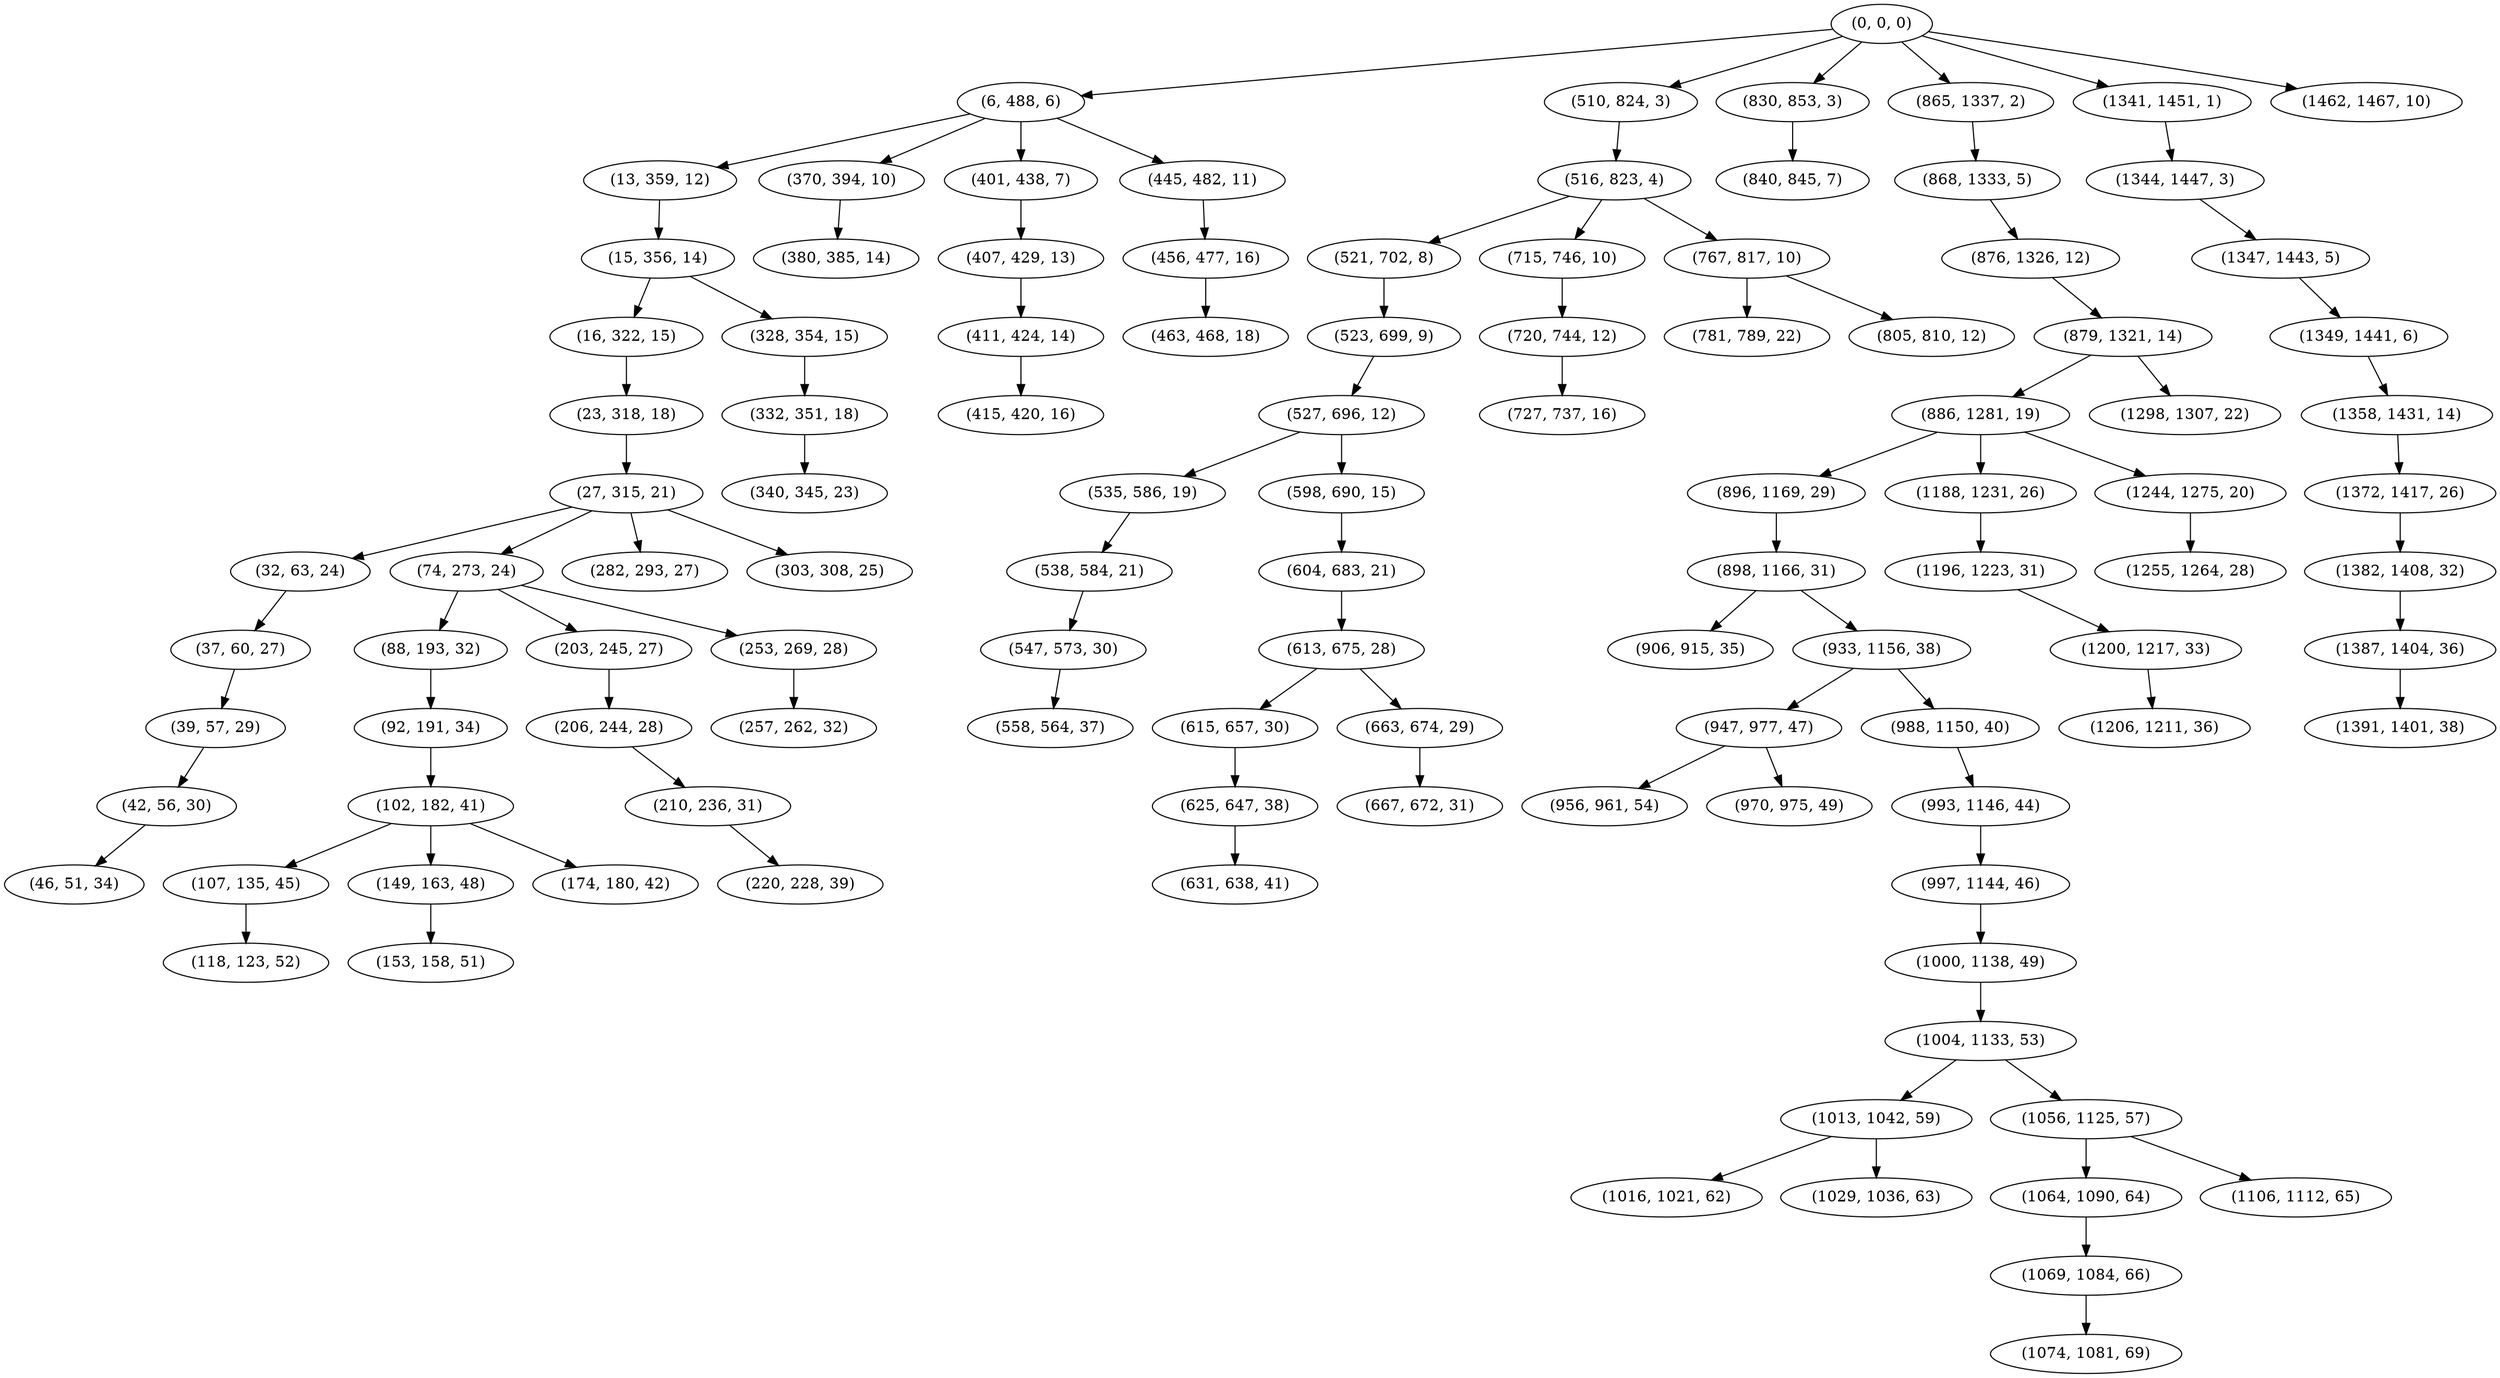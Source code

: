digraph tree {
    "(0, 0, 0)";
    "(6, 488, 6)";
    "(13, 359, 12)";
    "(15, 356, 14)";
    "(16, 322, 15)";
    "(23, 318, 18)";
    "(27, 315, 21)";
    "(32, 63, 24)";
    "(37, 60, 27)";
    "(39, 57, 29)";
    "(42, 56, 30)";
    "(46, 51, 34)";
    "(74, 273, 24)";
    "(88, 193, 32)";
    "(92, 191, 34)";
    "(102, 182, 41)";
    "(107, 135, 45)";
    "(118, 123, 52)";
    "(149, 163, 48)";
    "(153, 158, 51)";
    "(174, 180, 42)";
    "(203, 245, 27)";
    "(206, 244, 28)";
    "(210, 236, 31)";
    "(220, 228, 39)";
    "(253, 269, 28)";
    "(257, 262, 32)";
    "(282, 293, 27)";
    "(303, 308, 25)";
    "(328, 354, 15)";
    "(332, 351, 18)";
    "(340, 345, 23)";
    "(370, 394, 10)";
    "(380, 385, 14)";
    "(401, 438, 7)";
    "(407, 429, 13)";
    "(411, 424, 14)";
    "(415, 420, 16)";
    "(445, 482, 11)";
    "(456, 477, 16)";
    "(463, 468, 18)";
    "(510, 824, 3)";
    "(516, 823, 4)";
    "(521, 702, 8)";
    "(523, 699, 9)";
    "(527, 696, 12)";
    "(535, 586, 19)";
    "(538, 584, 21)";
    "(547, 573, 30)";
    "(558, 564, 37)";
    "(598, 690, 15)";
    "(604, 683, 21)";
    "(613, 675, 28)";
    "(615, 657, 30)";
    "(625, 647, 38)";
    "(631, 638, 41)";
    "(663, 674, 29)";
    "(667, 672, 31)";
    "(715, 746, 10)";
    "(720, 744, 12)";
    "(727, 737, 16)";
    "(767, 817, 10)";
    "(781, 789, 22)";
    "(805, 810, 12)";
    "(830, 853, 3)";
    "(840, 845, 7)";
    "(865, 1337, 2)";
    "(868, 1333, 5)";
    "(876, 1326, 12)";
    "(879, 1321, 14)";
    "(886, 1281, 19)";
    "(896, 1169, 29)";
    "(898, 1166, 31)";
    "(906, 915, 35)";
    "(933, 1156, 38)";
    "(947, 977, 47)";
    "(956, 961, 54)";
    "(970, 975, 49)";
    "(988, 1150, 40)";
    "(993, 1146, 44)";
    "(997, 1144, 46)";
    "(1000, 1138, 49)";
    "(1004, 1133, 53)";
    "(1013, 1042, 59)";
    "(1016, 1021, 62)";
    "(1029, 1036, 63)";
    "(1056, 1125, 57)";
    "(1064, 1090, 64)";
    "(1069, 1084, 66)";
    "(1074, 1081, 69)";
    "(1106, 1112, 65)";
    "(1188, 1231, 26)";
    "(1196, 1223, 31)";
    "(1200, 1217, 33)";
    "(1206, 1211, 36)";
    "(1244, 1275, 20)";
    "(1255, 1264, 28)";
    "(1298, 1307, 22)";
    "(1341, 1451, 1)";
    "(1344, 1447, 3)";
    "(1347, 1443, 5)";
    "(1349, 1441, 6)";
    "(1358, 1431, 14)";
    "(1372, 1417, 26)";
    "(1382, 1408, 32)";
    "(1387, 1404, 36)";
    "(1391, 1401, 38)";
    "(1462, 1467, 10)";
    "(0, 0, 0)" -> "(6, 488, 6)";
    "(0, 0, 0)" -> "(510, 824, 3)";
    "(0, 0, 0)" -> "(830, 853, 3)";
    "(0, 0, 0)" -> "(865, 1337, 2)";
    "(0, 0, 0)" -> "(1341, 1451, 1)";
    "(0, 0, 0)" -> "(1462, 1467, 10)";
    "(6, 488, 6)" -> "(13, 359, 12)";
    "(6, 488, 6)" -> "(370, 394, 10)";
    "(6, 488, 6)" -> "(401, 438, 7)";
    "(6, 488, 6)" -> "(445, 482, 11)";
    "(13, 359, 12)" -> "(15, 356, 14)";
    "(15, 356, 14)" -> "(16, 322, 15)";
    "(15, 356, 14)" -> "(328, 354, 15)";
    "(16, 322, 15)" -> "(23, 318, 18)";
    "(23, 318, 18)" -> "(27, 315, 21)";
    "(27, 315, 21)" -> "(32, 63, 24)";
    "(27, 315, 21)" -> "(74, 273, 24)";
    "(27, 315, 21)" -> "(282, 293, 27)";
    "(27, 315, 21)" -> "(303, 308, 25)";
    "(32, 63, 24)" -> "(37, 60, 27)";
    "(37, 60, 27)" -> "(39, 57, 29)";
    "(39, 57, 29)" -> "(42, 56, 30)";
    "(42, 56, 30)" -> "(46, 51, 34)";
    "(74, 273, 24)" -> "(88, 193, 32)";
    "(74, 273, 24)" -> "(203, 245, 27)";
    "(74, 273, 24)" -> "(253, 269, 28)";
    "(88, 193, 32)" -> "(92, 191, 34)";
    "(92, 191, 34)" -> "(102, 182, 41)";
    "(102, 182, 41)" -> "(107, 135, 45)";
    "(102, 182, 41)" -> "(149, 163, 48)";
    "(102, 182, 41)" -> "(174, 180, 42)";
    "(107, 135, 45)" -> "(118, 123, 52)";
    "(149, 163, 48)" -> "(153, 158, 51)";
    "(203, 245, 27)" -> "(206, 244, 28)";
    "(206, 244, 28)" -> "(210, 236, 31)";
    "(210, 236, 31)" -> "(220, 228, 39)";
    "(253, 269, 28)" -> "(257, 262, 32)";
    "(328, 354, 15)" -> "(332, 351, 18)";
    "(332, 351, 18)" -> "(340, 345, 23)";
    "(370, 394, 10)" -> "(380, 385, 14)";
    "(401, 438, 7)" -> "(407, 429, 13)";
    "(407, 429, 13)" -> "(411, 424, 14)";
    "(411, 424, 14)" -> "(415, 420, 16)";
    "(445, 482, 11)" -> "(456, 477, 16)";
    "(456, 477, 16)" -> "(463, 468, 18)";
    "(510, 824, 3)" -> "(516, 823, 4)";
    "(516, 823, 4)" -> "(521, 702, 8)";
    "(516, 823, 4)" -> "(715, 746, 10)";
    "(516, 823, 4)" -> "(767, 817, 10)";
    "(521, 702, 8)" -> "(523, 699, 9)";
    "(523, 699, 9)" -> "(527, 696, 12)";
    "(527, 696, 12)" -> "(535, 586, 19)";
    "(527, 696, 12)" -> "(598, 690, 15)";
    "(535, 586, 19)" -> "(538, 584, 21)";
    "(538, 584, 21)" -> "(547, 573, 30)";
    "(547, 573, 30)" -> "(558, 564, 37)";
    "(598, 690, 15)" -> "(604, 683, 21)";
    "(604, 683, 21)" -> "(613, 675, 28)";
    "(613, 675, 28)" -> "(615, 657, 30)";
    "(613, 675, 28)" -> "(663, 674, 29)";
    "(615, 657, 30)" -> "(625, 647, 38)";
    "(625, 647, 38)" -> "(631, 638, 41)";
    "(663, 674, 29)" -> "(667, 672, 31)";
    "(715, 746, 10)" -> "(720, 744, 12)";
    "(720, 744, 12)" -> "(727, 737, 16)";
    "(767, 817, 10)" -> "(781, 789, 22)";
    "(767, 817, 10)" -> "(805, 810, 12)";
    "(830, 853, 3)" -> "(840, 845, 7)";
    "(865, 1337, 2)" -> "(868, 1333, 5)";
    "(868, 1333, 5)" -> "(876, 1326, 12)";
    "(876, 1326, 12)" -> "(879, 1321, 14)";
    "(879, 1321, 14)" -> "(886, 1281, 19)";
    "(879, 1321, 14)" -> "(1298, 1307, 22)";
    "(886, 1281, 19)" -> "(896, 1169, 29)";
    "(886, 1281, 19)" -> "(1188, 1231, 26)";
    "(886, 1281, 19)" -> "(1244, 1275, 20)";
    "(896, 1169, 29)" -> "(898, 1166, 31)";
    "(898, 1166, 31)" -> "(906, 915, 35)";
    "(898, 1166, 31)" -> "(933, 1156, 38)";
    "(933, 1156, 38)" -> "(947, 977, 47)";
    "(933, 1156, 38)" -> "(988, 1150, 40)";
    "(947, 977, 47)" -> "(956, 961, 54)";
    "(947, 977, 47)" -> "(970, 975, 49)";
    "(988, 1150, 40)" -> "(993, 1146, 44)";
    "(993, 1146, 44)" -> "(997, 1144, 46)";
    "(997, 1144, 46)" -> "(1000, 1138, 49)";
    "(1000, 1138, 49)" -> "(1004, 1133, 53)";
    "(1004, 1133, 53)" -> "(1013, 1042, 59)";
    "(1004, 1133, 53)" -> "(1056, 1125, 57)";
    "(1013, 1042, 59)" -> "(1016, 1021, 62)";
    "(1013, 1042, 59)" -> "(1029, 1036, 63)";
    "(1056, 1125, 57)" -> "(1064, 1090, 64)";
    "(1056, 1125, 57)" -> "(1106, 1112, 65)";
    "(1064, 1090, 64)" -> "(1069, 1084, 66)";
    "(1069, 1084, 66)" -> "(1074, 1081, 69)";
    "(1188, 1231, 26)" -> "(1196, 1223, 31)";
    "(1196, 1223, 31)" -> "(1200, 1217, 33)";
    "(1200, 1217, 33)" -> "(1206, 1211, 36)";
    "(1244, 1275, 20)" -> "(1255, 1264, 28)";
    "(1341, 1451, 1)" -> "(1344, 1447, 3)";
    "(1344, 1447, 3)" -> "(1347, 1443, 5)";
    "(1347, 1443, 5)" -> "(1349, 1441, 6)";
    "(1349, 1441, 6)" -> "(1358, 1431, 14)";
    "(1358, 1431, 14)" -> "(1372, 1417, 26)";
    "(1372, 1417, 26)" -> "(1382, 1408, 32)";
    "(1382, 1408, 32)" -> "(1387, 1404, 36)";
    "(1387, 1404, 36)" -> "(1391, 1401, 38)";
}
